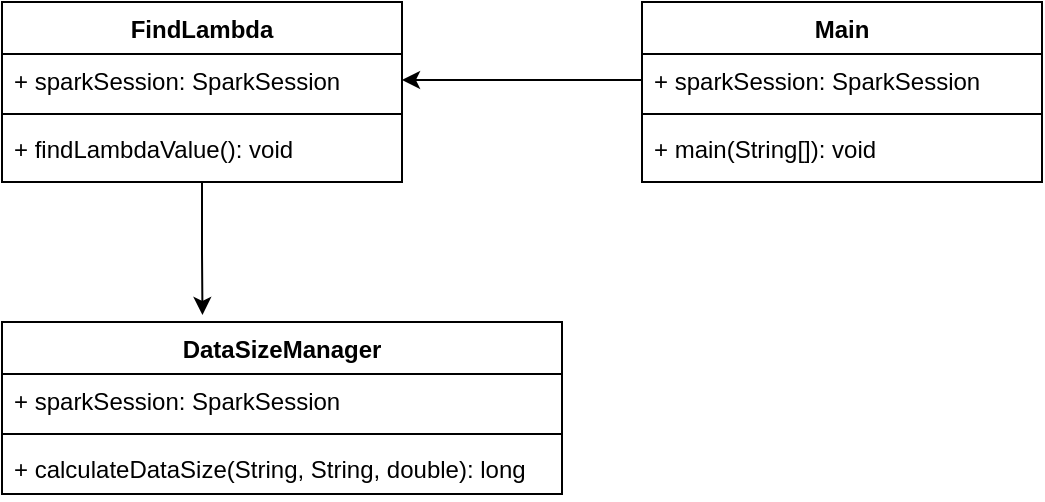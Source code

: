 <mxfile version="13.6.2" type="device"><diagram id="1AJ3NVW_fGR0owV3rOzv" name="Page-1"><mxGraphModel dx="723" dy="425" grid="1" gridSize="10" guides="1" tooltips="1" connect="1" arrows="1" fold="1" page="1" pageScale="1" pageWidth="827" pageHeight="1169" math="0" shadow="0"><root><mxCell id="0"/><mxCell id="1" parent="0"/><mxCell id="oR2O-uYPupeHu7TE79YC-1" value="DataSizeManager" style="swimlane;fontStyle=1;align=center;verticalAlign=top;childLayout=stackLayout;horizontal=1;startSize=26;horizontalStack=0;resizeParent=1;resizeParentMax=0;resizeLast=0;collapsible=1;marginBottom=0;" vertex="1" parent="1"><mxGeometry x="80" y="240" width="280" height="86" as="geometry"/></mxCell><mxCell id="oR2O-uYPupeHu7TE79YC-2" value="+ sparkSession: SparkSession" style="text;strokeColor=none;fillColor=none;align=left;verticalAlign=top;spacingLeft=4;spacingRight=4;overflow=hidden;rotatable=0;points=[[0,0.5],[1,0.5]];portConstraint=eastwest;" vertex="1" parent="oR2O-uYPupeHu7TE79YC-1"><mxGeometry y="26" width="280" height="26" as="geometry"/></mxCell><mxCell id="oR2O-uYPupeHu7TE79YC-3" value="" style="line;strokeWidth=1;fillColor=none;align=left;verticalAlign=middle;spacingTop=-1;spacingLeft=3;spacingRight=3;rotatable=0;labelPosition=right;points=[];portConstraint=eastwest;" vertex="1" parent="oR2O-uYPupeHu7TE79YC-1"><mxGeometry y="52" width="280" height="8" as="geometry"/></mxCell><mxCell id="oR2O-uYPupeHu7TE79YC-4" value="+ calculateDataSize(String, String, double): long" style="text;strokeColor=none;fillColor=none;align=left;verticalAlign=top;spacingLeft=4;spacingRight=4;overflow=hidden;rotatable=0;points=[[0,0.5],[1,0.5]];portConstraint=eastwest;" vertex="1" parent="oR2O-uYPupeHu7TE79YC-1"><mxGeometry y="60" width="280" height="26" as="geometry"/></mxCell><mxCell id="oR2O-uYPupeHu7TE79YC-12" style="edgeStyle=orthogonalEdgeStyle;rounded=0;orthogonalLoop=1;jettySize=auto;html=1;entryX=0.358;entryY=-0.041;entryDx=0;entryDy=0;entryPerimeter=0;" edge="1" parent="1" source="oR2O-uYPupeHu7TE79YC-5" target="oR2O-uYPupeHu7TE79YC-1"><mxGeometry relative="1" as="geometry"/></mxCell><mxCell id="oR2O-uYPupeHu7TE79YC-5" value="FindLambda" style="swimlane;fontStyle=1;align=center;verticalAlign=top;childLayout=stackLayout;horizontal=1;startSize=26;horizontalStack=0;resizeParent=1;resizeParentMax=0;resizeLast=0;collapsible=1;marginBottom=0;" vertex="1" parent="1"><mxGeometry x="80" y="80" width="200" height="90" as="geometry"/></mxCell><mxCell id="oR2O-uYPupeHu7TE79YC-6" value="+ sparkSession: SparkSession" style="text;strokeColor=none;fillColor=none;align=left;verticalAlign=top;spacingLeft=4;spacingRight=4;overflow=hidden;rotatable=0;points=[[0,0.5],[1,0.5]];portConstraint=eastwest;" vertex="1" parent="oR2O-uYPupeHu7TE79YC-5"><mxGeometry y="26" width="200" height="26" as="geometry"/></mxCell><mxCell id="oR2O-uYPupeHu7TE79YC-7" value="" style="line;strokeWidth=1;fillColor=none;align=left;verticalAlign=middle;spacingTop=-1;spacingLeft=3;spacingRight=3;rotatable=0;labelPosition=right;points=[];portConstraint=eastwest;" vertex="1" parent="oR2O-uYPupeHu7TE79YC-5"><mxGeometry y="52" width="200" height="8" as="geometry"/></mxCell><mxCell id="oR2O-uYPupeHu7TE79YC-8" value="+ findLambdaValue(): void" style="text;strokeColor=none;fillColor=none;align=left;verticalAlign=top;spacingLeft=4;spacingRight=4;overflow=hidden;rotatable=0;points=[[0,0.5],[1,0.5]];portConstraint=eastwest;" vertex="1" parent="oR2O-uYPupeHu7TE79YC-5"><mxGeometry y="60" width="200" height="30" as="geometry"/></mxCell><mxCell id="oR2O-uYPupeHu7TE79YC-13" value="Main" style="swimlane;fontStyle=1;align=center;verticalAlign=top;childLayout=stackLayout;horizontal=1;startSize=26;horizontalStack=0;resizeParent=1;resizeParentMax=0;resizeLast=0;collapsible=1;marginBottom=0;" vertex="1" parent="1"><mxGeometry x="400" y="80" width="200" height="90" as="geometry"/></mxCell><mxCell id="oR2O-uYPupeHu7TE79YC-14" value="+ sparkSession: SparkSession" style="text;strokeColor=none;fillColor=none;align=left;verticalAlign=top;spacingLeft=4;spacingRight=4;overflow=hidden;rotatable=0;points=[[0,0.5],[1,0.5]];portConstraint=eastwest;" vertex="1" parent="oR2O-uYPupeHu7TE79YC-13"><mxGeometry y="26" width="200" height="26" as="geometry"/></mxCell><mxCell id="oR2O-uYPupeHu7TE79YC-15" value="" style="line;strokeWidth=1;fillColor=none;align=left;verticalAlign=middle;spacingTop=-1;spacingLeft=3;spacingRight=3;rotatable=0;labelPosition=right;points=[];portConstraint=eastwest;" vertex="1" parent="oR2O-uYPupeHu7TE79YC-13"><mxGeometry y="52" width="200" height="8" as="geometry"/></mxCell><mxCell id="oR2O-uYPupeHu7TE79YC-16" value="+ main(String[]): void" style="text;strokeColor=none;fillColor=none;align=left;verticalAlign=top;spacingLeft=4;spacingRight=4;overflow=hidden;rotatable=0;points=[[0,0.5],[1,0.5]];portConstraint=eastwest;" vertex="1" parent="oR2O-uYPupeHu7TE79YC-13"><mxGeometry y="60" width="200" height="30" as="geometry"/></mxCell><mxCell id="oR2O-uYPupeHu7TE79YC-17" style="edgeStyle=orthogonalEdgeStyle;rounded=0;orthogonalLoop=1;jettySize=auto;html=1;entryX=1;entryY=0.5;entryDx=0;entryDy=0;" edge="1" parent="1" source="oR2O-uYPupeHu7TE79YC-14" target="oR2O-uYPupeHu7TE79YC-6"><mxGeometry relative="1" as="geometry"/></mxCell></root></mxGraphModel></diagram></mxfile>